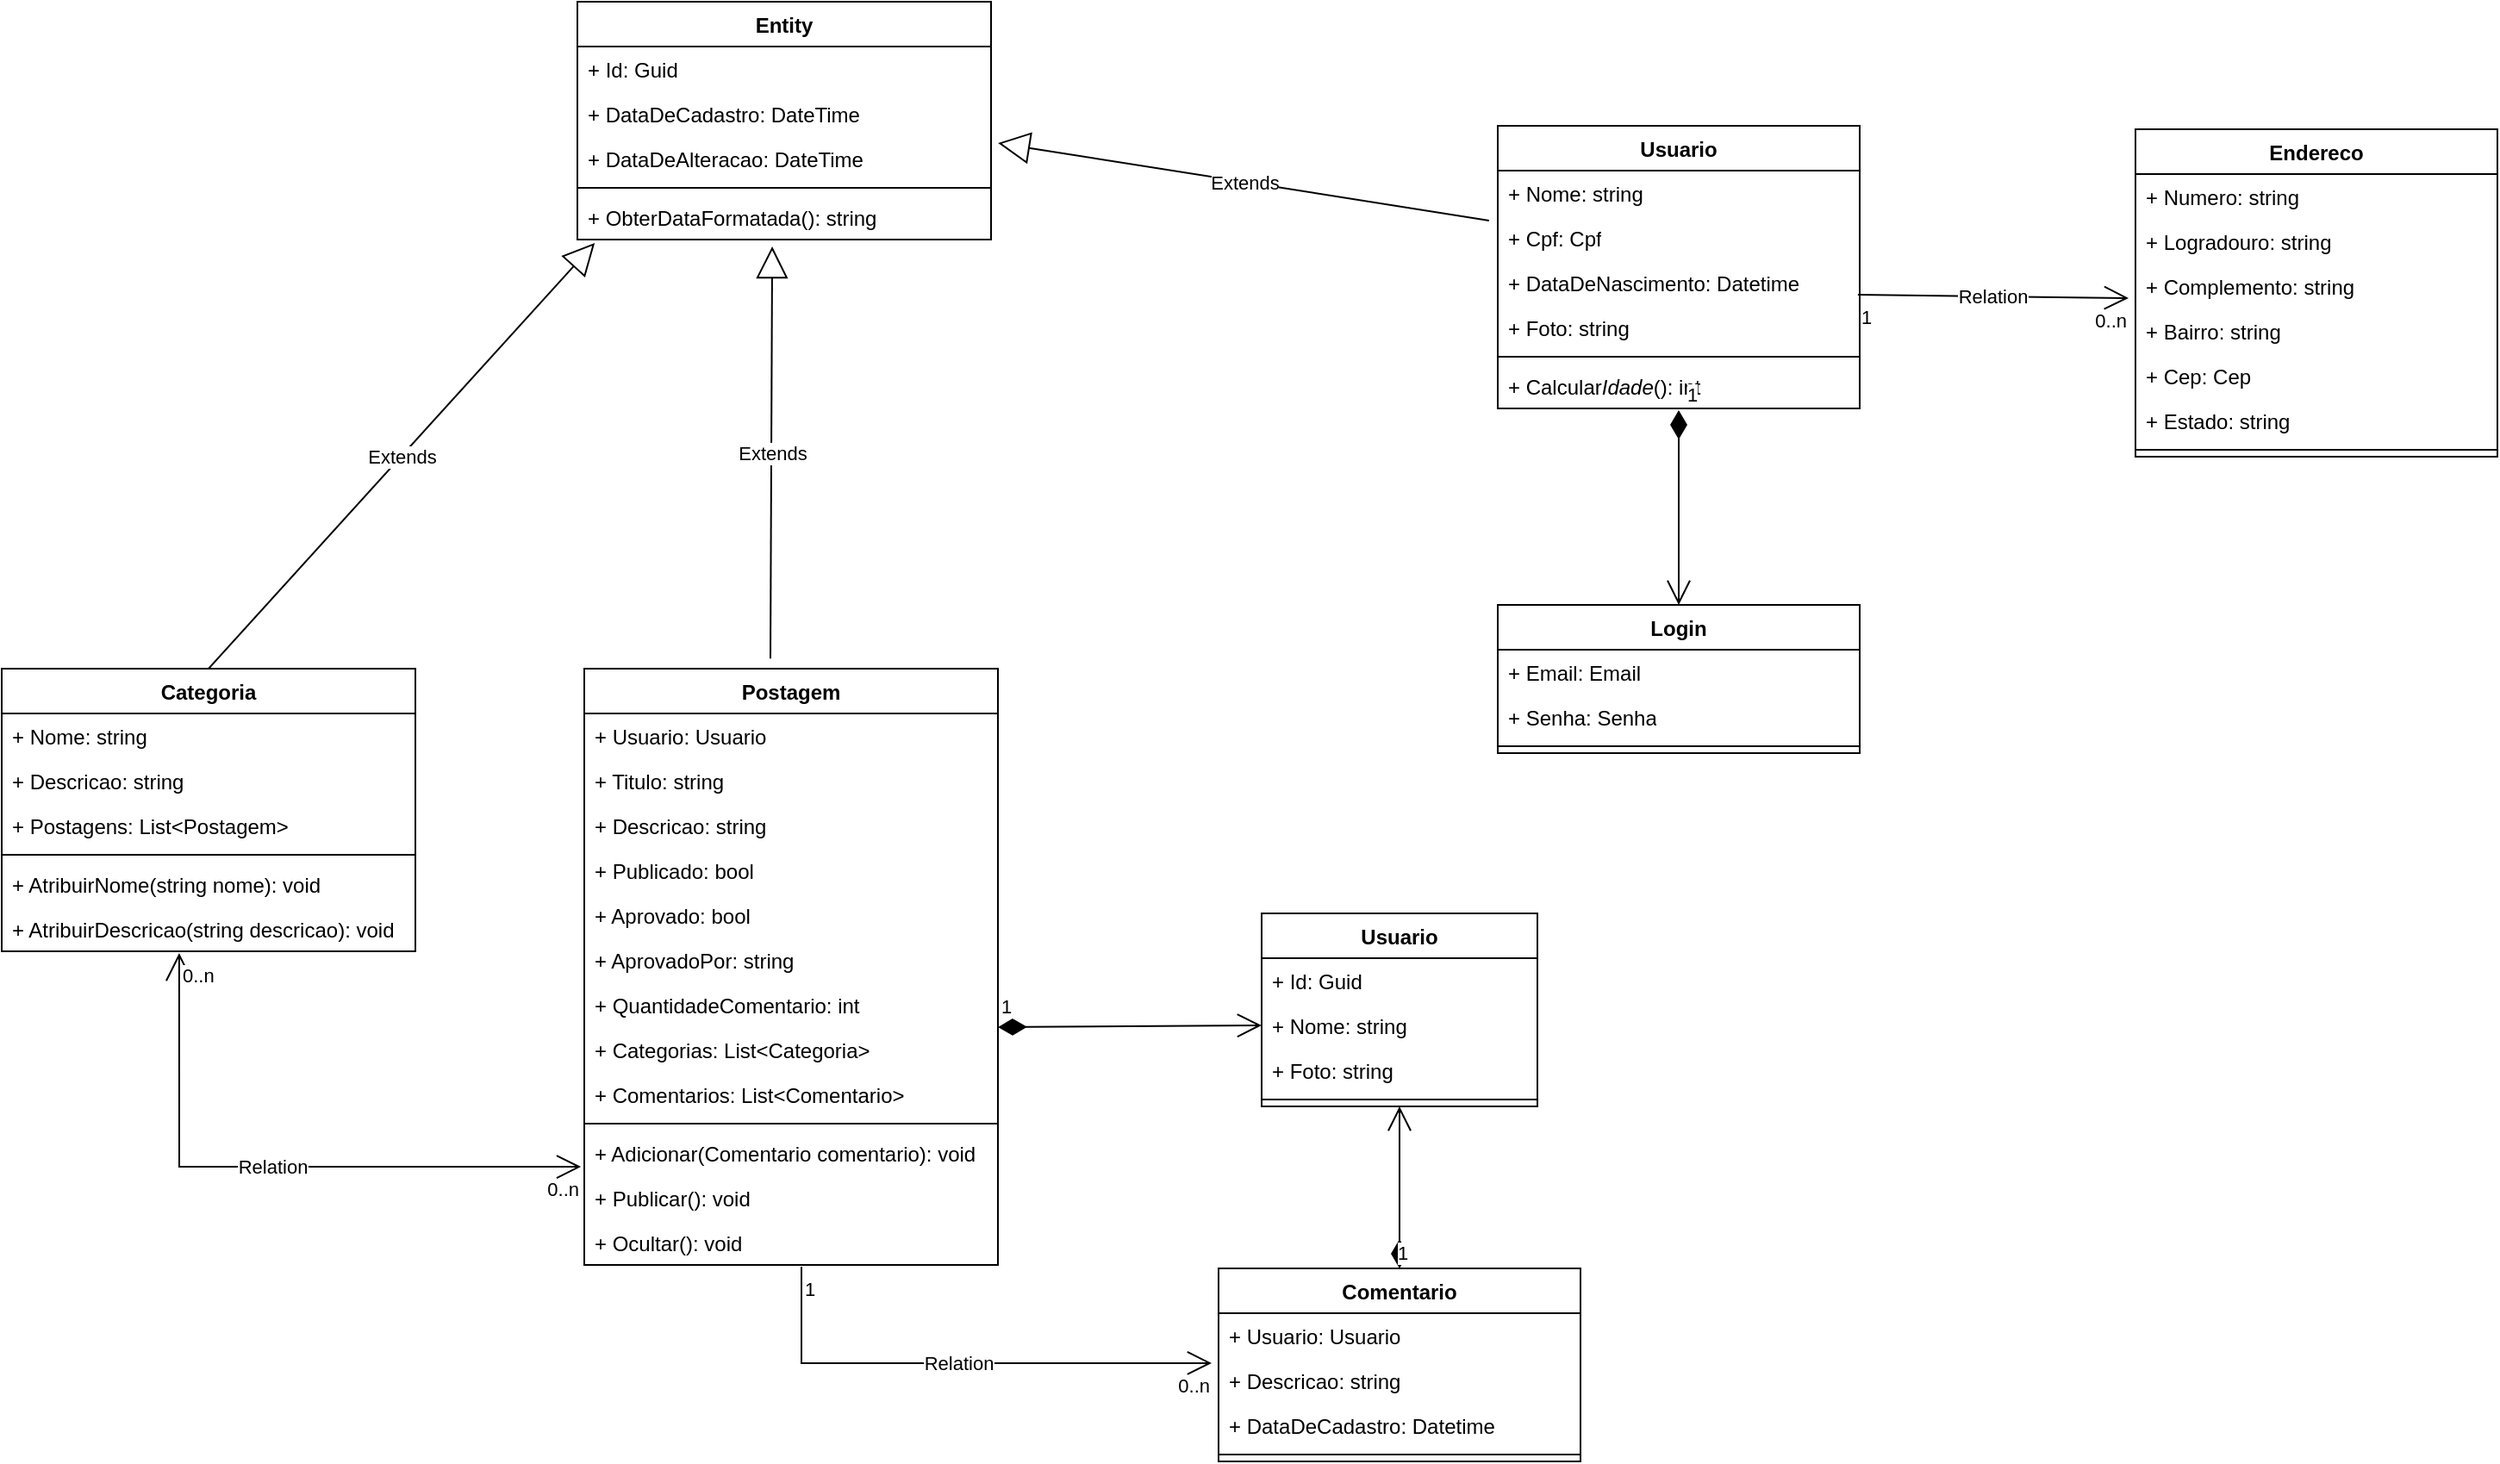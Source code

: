 <mxfile version="24.4.10" type="device">
  <diagram name="Página-1" id="zb-by8SzMCi2EKenonqb">
    <mxGraphModel dx="1434" dy="742" grid="1" gridSize="10" guides="1" tooltips="1" connect="1" arrows="1" fold="1" page="1" pageScale="1" pageWidth="2336" pageHeight="1654" math="0" shadow="0">
      <root>
        <mxCell id="0" />
        <mxCell id="1" parent="0" />
        <mxCell id="d13X16XrC_Dzcyip6PgD-1" value="Postagem" style="swimlane;fontStyle=1;align=center;verticalAlign=top;childLayout=stackLayout;horizontal=1;startSize=26;horizontalStack=0;resizeParent=1;resizeParentMax=0;resizeLast=0;collapsible=1;marginBottom=0;whiteSpace=wrap;html=1;" vertex="1" parent="1">
          <mxGeometry x="410" y="417" width="240" height="346" as="geometry" />
        </mxCell>
        <mxCell id="d13X16XrC_Dzcyip6PgD-2" value="+ Usuario: Usuario" style="text;strokeColor=none;fillColor=none;align=left;verticalAlign=top;spacingLeft=4;spacingRight=4;overflow=hidden;rotatable=0;points=[[0,0.5],[1,0.5]];portConstraint=eastwest;whiteSpace=wrap;html=1;" vertex="1" parent="d13X16XrC_Dzcyip6PgD-1">
          <mxGeometry y="26" width="240" height="26" as="geometry" />
        </mxCell>
        <mxCell id="d13X16XrC_Dzcyip6PgD-11" value="+ Titulo: string" style="text;strokeColor=none;fillColor=none;align=left;verticalAlign=top;spacingLeft=4;spacingRight=4;overflow=hidden;rotatable=0;points=[[0,0.5],[1,0.5]];portConstraint=eastwest;whiteSpace=wrap;html=1;" vertex="1" parent="d13X16XrC_Dzcyip6PgD-1">
          <mxGeometry y="52" width="240" height="26" as="geometry" />
        </mxCell>
        <mxCell id="d13X16XrC_Dzcyip6PgD-12" value="+ Descricao: string" style="text;strokeColor=none;fillColor=none;align=left;verticalAlign=top;spacingLeft=4;spacingRight=4;overflow=hidden;rotatable=0;points=[[0,0.5],[1,0.5]];portConstraint=eastwest;whiteSpace=wrap;html=1;" vertex="1" parent="d13X16XrC_Dzcyip6PgD-1">
          <mxGeometry y="78" width="240" height="26" as="geometry" />
        </mxCell>
        <mxCell id="d13X16XrC_Dzcyip6PgD-13" value="+ Publicado: bool" style="text;strokeColor=none;fillColor=none;align=left;verticalAlign=top;spacingLeft=4;spacingRight=4;overflow=hidden;rotatable=0;points=[[0,0.5],[1,0.5]];portConstraint=eastwest;whiteSpace=wrap;html=1;" vertex="1" parent="d13X16XrC_Dzcyip6PgD-1">
          <mxGeometry y="104" width="240" height="26" as="geometry" />
        </mxCell>
        <mxCell id="d13X16XrC_Dzcyip6PgD-30" value="+ Aprovado: bool" style="text;strokeColor=none;fillColor=none;align=left;verticalAlign=top;spacingLeft=4;spacingRight=4;overflow=hidden;rotatable=0;points=[[0,0.5],[1,0.5]];portConstraint=eastwest;whiteSpace=wrap;html=1;" vertex="1" parent="d13X16XrC_Dzcyip6PgD-1">
          <mxGeometry y="130" width="240" height="26" as="geometry" />
        </mxCell>
        <mxCell id="d13X16XrC_Dzcyip6PgD-31" value="+ AprovadoPor: string" style="text;strokeColor=none;fillColor=none;align=left;verticalAlign=top;spacingLeft=4;spacingRight=4;overflow=hidden;rotatable=0;points=[[0,0.5],[1,0.5]];portConstraint=eastwest;whiteSpace=wrap;html=1;" vertex="1" parent="d13X16XrC_Dzcyip6PgD-1">
          <mxGeometry y="156" width="240" height="26" as="geometry" />
        </mxCell>
        <mxCell id="d13X16XrC_Dzcyip6PgD-32" value="+ QuantidadeComentario: int" style="text;strokeColor=none;fillColor=none;align=left;verticalAlign=top;spacingLeft=4;spacingRight=4;overflow=hidden;rotatable=0;points=[[0,0.5],[1,0.5]];portConstraint=eastwest;whiteSpace=wrap;html=1;" vertex="1" parent="d13X16XrC_Dzcyip6PgD-1">
          <mxGeometry y="182" width="240" height="26" as="geometry" />
        </mxCell>
        <mxCell id="d13X16XrC_Dzcyip6PgD-53" value="+ Categorias: List&amp;lt;Categoria&amp;gt;" style="text;strokeColor=none;fillColor=none;align=left;verticalAlign=top;spacingLeft=4;spacingRight=4;overflow=hidden;rotatable=0;points=[[0,0.5],[1,0.5]];portConstraint=eastwest;whiteSpace=wrap;html=1;" vertex="1" parent="d13X16XrC_Dzcyip6PgD-1">
          <mxGeometry y="208" width="240" height="26" as="geometry" />
        </mxCell>
        <mxCell id="d13X16XrC_Dzcyip6PgD-80" value="+ Comentarios: List&amp;lt;Comentario&amp;gt;" style="text;strokeColor=none;fillColor=none;align=left;verticalAlign=top;spacingLeft=4;spacingRight=4;overflow=hidden;rotatable=0;points=[[0,0.5],[1,0.5]];portConstraint=eastwest;whiteSpace=wrap;html=1;" vertex="1" parent="d13X16XrC_Dzcyip6PgD-1">
          <mxGeometry y="234" width="240" height="26" as="geometry" />
        </mxCell>
        <mxCell id="d13X16XrC_Dzcyip6PgD-3" value="" style="line;strokeWidth=1;fillColor=none;align=left;verticalAlign=middle;spacingTop=-1;spacingLeft=3;spacingRight=3;rotatable=0;labelPosition=right;points=[];portConstraint=eastwest;strokeColor=inherit;" vertex="1" parent="d13X16XrC_Dzcyip6PgD-1">
          <mxGeometry y="260" width="240" height="8" as="geometry" />
        </mxCell>
        <mxCell id="d13X16XrC_Dzcyip6PgD-4" value="+ Adicionar(Comentario comentario): void" style="text;strokeColor=none;fillColor=none;align=left;verticalAlign=top;spacingLeft=4;spacingRight=4;overflow=hidden;rotatable=0;points=[[0,0.5],[1,0.5]];portConstraint=eastwest;whiteSpace=wrap;html=1;" vertex="1" parent="d13X16XrC_Dzcyip6PgD-1">
          <mxGeometry y="268" width="240" height="26" as="geometry" />
        </mxCell>
        <mxCell id="d13X16XrC_Dzcyip6PgD-22" value="+ Publicar(): void" style="text;strokeColor=none;fillColor=none;align=left;verticalAlign=top;spacingLeft=4;spacingRight=4;overflow=hidden;rotatable=0;points=[[0,0.5],[1,0.5]];portConstraint=eastwest;whiteSpace=wrap;html=1;" vertex="1" parent="d13X16XrC_Dzcyip6PgD-1">
          <mxGeometry y="294" width="240" height="26" as="geometry" />
        </mxCell>
        <mxCell id="d13X16XrC_Dzcyip6PgD-23" value="+ Ocultar(): void" style="text;strokeColor=none;fillColor=none;align=left;verticalAlign=top;spacingLeft=4;spacingRight=4;overflow=hidden;rotatable=0;points=[[0,0.5],[1,0.5]];portConstraint=eastwest;whiteSpace=wrap;html=1;" vertex="1" parent="d13X16XrC_Dzcyip6PgD-1">
          <mxGeometry y="320" width="240" height="26" as="geometry" />
        </mxCell>
        <mxCell id="d13X16XrC_Dzcyip6PgD-5" value="Usuario" style="swimlane;fontStyle=1;align=center;verticalAlign=top;childLayout=stackLayout;horizontal=1;startSize=26;horizontalStack=0;resizeParent=1;resizeParentMax=0;resizeLast=0;collapsible=1;marginBottom=0;whiteSpace=wrap;html=1;" vertex="1" parent="1">
          <mxGeometry x="803" y="559" width="160" height="112" as="geometry" />
        </mxCell>
        <mxCell id="d13X16XrC_Dzcyip6PgD-6" value="+ Id: Guid" style="text;strokeColor=none;fillColor=none;align=left;verticalAlign=top;spacingLeft=4;spacingRight=4;overflow=hidden;rotatable=0;points=[[0,0.5],[1,0.5]];portConstraint=eastwest;whiteSpace=wrap;html=1;" vertex="1" parent="d13X16XrC_Dzcyip6PgD-5">
          <mxGeometry y="26" width="160" height="26" as="geometry" />
        </mxCell>
        <mxCell id="d13X16XrC_Dzcyip6PgD-9" value="+ Nome: string" style="text;strokeColor=none;fillColor=none;align=left;verticalAlign=top;spacingLeft=4;spacingRight=4;overflow=hidden;rotatable=0;points=[[0,0.5],[1,0.5]];portConstraint=eastwest;whiteSpace=wrap;html=1;" vertex="1" parent="d13X16XrC_Dzcyip6PgD-5">
          <mxGeometry y="52" width="160" height="26" as="geometry" />
        </mxCell>
        <mxCell id="d13X16XrC_Dzcyip6PgD-10" value="+ Foto: string" style="text;strokeColor=none;fillColor=none;align=left;verticalAlign=top;spacingLeft=4;spacingRight=4;overflow=hidden;rotatable=0;points=[[0,0.5],[1,0.5]];portConstraint=eastwest;whiteSpace=wrap;html=1;" vertex="1" parent="d13X16XrC_Dzcyip6PgD-5">
          <mxGeometry y="78" width="160" height="26" as="geometry" />
        </mxCell>
        <mxCell id="d13X16XrC_Dzcyip6PgD-7" value="" style="line;strokeWidth=1;fillColor=none;align=left;verticalAlign=middle;spacingTop=-1;spacingLeft=3;spacingRight=3;rotatable=0;labelPosition=right;points=[];portConstraint=eastwest;strokeColor=inherit;" vertex="1" parent="d13X16XrC_Dzcyip6PgD-5">
          <mxGeometry y="104" width="160" height="8" as="geometry" />
        </mxCell>
        <mxCell id="d13X16XrC_Dzcyip6PgD-14" value="Comentario" style="swimlane;fontStyle=1;align=center;verticalAlign=top;childLayout=stackLayout;horizontal=1;startSize=26;horizontalStack=0;resizeParent=1;resizeParentMax=0;resizeLast=0;collapsible=1;marginBottom=0;whiteSpace=wrap;html=1;" vertex="1" parent="1">
          <mxGeometry x="778" y="765" width="210" height="112" as="geometry" />
        </mxCell>
        <mxCell id="d13X16XrC_Dzcyip6PgD-15" value="+ Usuario: Usuario" style="text;strokeColor=none;fillColor=none;align=left;verticalAlign=top;spacingLeft=4;spacingRight=4;overflow=hidden;rotatable=0;points=[[0,0.5],[1,0.5]];portConstraint=eastwest;whiteSpace=wrap;html=1;" vertex="1" parent="d13X16XrC_Dzcyip6PgD-14">
          <mxGeometry y="26" width="210" height="26" as="geometry" />
        </mxCell>
        <mxCell id="d13X16XrC_Dzcyip6PgD-17" value="+ Descricao: string" style="text;strokeColor=none;fillColor=none;align=left;verticalAlign=top;spacingLeft=4;spacingRight=4;overflow=hidden;rotatable=0;points=[[0,0.5],[1,0.5]];portConstraint=eastwest;whiteSpace=wrap;html=1;" vertex="1" parent="d13X16XrC_Dzcyip6PgD-14">
          <mxGeometry y="52" width="210" height="26" as="geometry" />
        </mxCell>
        <mxCell id="d13X16XrC_Dzcyip6PgD-24" value="+ DataDeCadastro: Datetime" style="text;strokeColor=none;fillColor=none;align=left;verticalAlign=top;spacingLeft=4;spacingRight=4;overflow=hidden;rotatable=0;points=[[0,0.5],[1,0.5]];portConstraint=eastwest;whiteSpace=wrap;html=1;" vertex="1" parent="d13X16XrC_Dzcyip6PgD-14">
          <mxGeometry y="78" width="210" height="26" as="geometry" />
        </mxCell>
        <mxCell id="d13X16XrC_Dzcyip6PgD-19" value="" style="line;strokeWidth=1;fillColor=none;align=left;verticalAlign=middle;spacingTop=-1;spacingLeft=3;spacingRight=3;rotatable=0;labelPosition=right;points=[];portConstraint=eastwest;strokeColor=inherit;" vertex="1" parent="d13X16XrC_Dzcyip6PgD-14">
          <mxGeometry y="104" width="210" height="8" as="geometry" />
        </mxCell>
        <mxCell id="d13X16XrC_Dzcyip6PgD-26" value="1" style="endArrow=open;html=1;endSize=12;startArrow=diamondThin;startSize=14;startFill=1;edgeStyle=orthogonalEdgeStyle;align=left;verticalAlign=bottom;rounded=0;entryX=0.5;entryY=1;entryDx=0;entryDy=0;exitX=0.5;exitY=0;exitDx=0;exitDy=0;" edge="1" parent="1" source="d13X16XrC_Dzcyip6PgD-14" target="d13X16XrC_Dzcyip6PgD-5">
          <mxGeometry x="-1" y="3" relative="1" as="geometry">
            <mxPoint x="743" y="681" as="sourcePoint" />
            <mxPoint x="1030" y="633" as="targetPoint" />
          </mxGeometry>
        </mxCell>
        <mxCell id="d13X16XrC_Dzcyip6PgD-34" value="Entity" style="swimlane;fontStyle=1;align=center;verticalAlign=top;childLayout=stackLayout;horizontal=1;startSize=26;horizontalStack=0;resizeParent=1;resizeParentMax=0;resizeLast=0;collapsible=1;marginBottom=0;whiteSpace=wrap;html=1;" vertex="1" parent="1">
          <mxGeometry x="406" y="30" width="240" height="138" as="geometry" />
        </mxCell>
        <mxCell id="d13X16XrC_Dzcyip6PgD-35" value="+ Id: Guid" style="text;strokeColor=none;fillColor=none;align=left;verticalAlign=top;spacingLeft=4;spacingRight=4;overflow=hidden;rotatable=0;points=[[0,0.5],[1,0.5]];portConstraint=eastwest;whiteSpace=wrap;html=1;" vertex="1" parent="d13X16XrC_Dzcyip6PgD-34">
          <mxGeometry y="26" width="240" height="26" as="geometry" />
        </mxCell>
        <mxCell id="d13X16XrC_Dzcyip6PgD-38" value="+ DataDeCadastro: DateTime" style="text;strokeColor=none;fillColor=none;align=left;verticalAlign=top;spacingLeft=4;spacingRight=4;overflow=hidden;rotatable=0;points=[[0,0.5],[1,0.5]];portConstraint=eastwest;whiteSpace=wrap;html=1;" vertex="1" parent="d13X16XrC_Dzcyip6PgD-34">
          <mxGeometry y="52" width="240" height="26" as="geometry" />
        </mxCell>
        <mxCell id="d13X16XrC_Dzcyip6PgD-39" value="+ DataDeAlteracao: DateTime" style="text;strokeColor=none;fillColor=none;align=left;verticalAlign=top;spacingLeft=4;spacingRight=4;overflow=hidden;rotatable=0;points=[[0,0.5],[1,0.5]];portConstraint=eastwest;whiteSpace=wrap;html=1;" vertex="1" parent="d13X16XrC_Dzcyip6PgD-34">
          <mxGeometry y="78" width="240" height="26" as="geometry" />
        </mxCell>
        <mxCell id="d13X16XrC_Dzcyip6PgD-36" value="" style="line;strokeWidth=1;fillColor=none;align=left;verticalAlign=middle;spacingTop=-1;spacingLeft=3;spacingRight=3;rotatable=0;labelPosition=right;points=[];portConstraint=eastwest;strokeColor=inherit;" vertex="1" parent="d13X16XrC_Dzcyip6PgD-34">
          <mxGeometry y="104" width="240" height="8" as="geometry" />
        </mxCell>
        <mxCell id="d13X16XrC_Dzcyip6PgD-37" value="+ ObterDataFormatada(): string" style="text;strokeColor=none;fillColor=none;align=left;verticalAlign=top;spacingLeft=4;spacingRight=4;overflow=hidden;rotatable=0;points=[[0,0.5],[1,0.5]];portConstraint=eastwest;whiteSpace=wrap;html=1;" vertex="1" parent="d13X16XrC_Dzcyip6PgD-34">
          <mxGeometry y="112" width="240" height="26" as="geometry" />
        </mxCell>
        <mxCell id="d13X16XrC_Dzcyip6PgD-40" value="Extends" style="endArrow=block;endSize=16;endFill=0;html=1;rounded=0;entryX=0.471;entryY=1.154;entryDx=0;entryDy=0;entryPerimeter=0;exitX=0.45;exitY=-0.017;exitDx=0;exitDy=0;exitPerimeter=0;" edge="1" parent="1" source="d13X16XrC_Dzcyip6PgD-1" target="d13X16XrC_Dzcyip6PgD-37">
          <mxGeometry width="160" relative="1" as="geometry">
            <mxPoint x="580" y="370" as="sourcePoint" />
            <mxPoint x="740" y="370" as="targetPoint" />
          </mxGeometry>
        </mxCell>
        <mxCell id="d13X16XrC_Dzcyip6PgD-41" value="Categoria" style="swimlane;fontStyle=1;align=center;verticalAlign=top;childLayout=stackLayout;horizontal=1;startSize=26;horizontalStack=0;resizeParent=1;resizeParentMax=0;resizeLast=0;collapsible=1;marginBottom=0;whiteSpace=wrap;html=1;" vertex="1" parent="1">
          <mxGeometry x="72" y="417" width="240" height="164" as="geometry" />
        </mxCell>
        <mxCell id="d13X16XrC_Dzcyip6PgD-43" value="+ Nome: string" style="text;strokeColor=none;fillColor=none;align=left;verticalAlign=top;spacingLeft=4;spacingRight=4;overflow=hidden;rotatable=0;points=[[0,0.5],[1,0.5]];portConstraint=eastwest;whiteSpace=wrap;html=1;" vertex="1" parent="d13X16XrC_Dzcyip6PgD-41">
          <mxGeometry y="26" width="240" height="26" as="geometry" />
        </mxCell>
        <mxCell id="d13X16XrC_Dzcyip6PgD-44" value="+ Descricao: string" style="text;strokeColor=none;fillColor=none;align=left;verticalAlign=top;spacingLeft=4;spacingRight=4;overflow=hidden;rotatable=0;points=[[0,0.5],[1,0.5]];portConstraint=eastwest;whiteSpace=wrap;html=1;" vertex="1" parent="d13X16XrC_Dzcyip6PgD-41">
          <mxGeometry y="52" width="240" height="26" as="geometry" />
        </mxCell>
        <mxCell id="d13X16XrC_Dzcyip6PgD-52" value="+ Postagens: List&amp;lt;Postagem&amp;gt;" style="text;strokeColor=none;fillColor=none;align=left;verticalAlign=top;spacingLeft=4;spacingRight=4;overflow=hidden;rotatable=0;points=[[0,0.5],[1,0.5]];portConstraint=eastwest;whiteSpace=wrap;html=1;" vertex="1" parent="d13X16XrC_Dzcyip6PgD-41">
          <mxGeometry y="78" width="240" height="26" as="geometry" />
        </mxCell>
        <mxCell id="d13X16XrC_Dzcyip6PgD-45" value="" style="line;strokeWidth=1;fillColor=none;align=left;verticalAlign=middle;spacingTop=-1;spacingLeft=3;spacingRight=3;rotatable=0;labelPosition=right;points=[];portConstraint=eastwest;strokeColor=inherit;" vertex="1" parent="d13X16XrC_Dzcyip6PgD-41">
          <mxGeometry y="104" width="240" height="8" as="geometry" />
        </mxCell>
        <mxCell id="d13X16XrC_Dzcyip6PgD-46" value="+ AtribuirNome(string nome): void" style="text;strokeColor=none;fillColor=none;align=left;verticalAlign=top;spacingLeft=4;spacingRight=4;overflow=hidden;rotatable=0;points=[[0,0.5],[1,0.5]];portConstraint=eastwest;whiteSpace=wrap;html=1;" vertex="1" parent="d13X16XrC_Dzcyip6PgD-41">
          <mxGeometry y="112" width="240" height="26" as="geometry" />
        </mxCell>
        <mxCell id="d13X16XrC_Dzcyip6PgD-48" value="+ AtribuirDescricao(string descricao): void" style="text;strokeColor=none;fillColor=none;align=left;verticalAlign=top;spacingLeft=4;spacingRight=4;overflow=hidden;rotatable=0;points=[[0,0.5],[1,0.5]];portConstraint=eastwest;whiteSpace=wrap;html=1;" vertex="1" parent="d13X16XrC_Dzcyip6PgD-41">
          <mxGeometry y="138" width="240" height="26" as="geometry" />
        </mxCell>
        <mxCell id="d13X16XrC_Dzcyip6PgD-47" value="Extends" style="endArrow=block;endSize=16;endFill=0;html=1;rounded=0;entryX=0.042;entryY=1.077;entryDx=0;entryDy=0;exitX=0.5;exitY=0;exitDx=0;exitDy=0;entryPerimeter=0;" edge="1" parent="1" source="d13X16XrC_Dzcyip6PgD-41" target="d13X16XrC_Dzcyip6PgD-37">
          <mxGeometry width="160" relative="1" as="geometry">
            <mxPoint x="189.5" y="223" as="sourcePoint" />
            <mxPoint x="190.5" y="140" as="targetPoint" />
          </mxGeometry>
        </mxCell>
        <mxCell id="d13X16XrC_Dzcyip6PgD-49" value="Relation" style="endArrow=open;html=1;endSize=12;startArrow=open;startSize=14;startFill=0;rounded=0;edgeStyle=orthogonalEdgeStyle;endFill=0;curved=0;exitX=0.429;exitY=1.038;exitDx=0;exitDy=0;exitPerimeter=0;entryX=-0.008;entryY=0.808;entryDx=0;entryDy=0;entryPerimeter=0;" edge="1" parent="1" source="d13X16XrC_Dzcyip6PgD-48" target="d13X16XrC_Dzcyip6PgD-4">
          <mxGeometry relative="1" as="geometry">
            <mxPoint x="120" y="757" as="sourcePoint" />
            <mxPoint x="280" y="757" as="targetPoint" />
          </mxGeometry>
        </mxCell>
        <mxCell id="d13X16XrC_Dzcyip6PgD-50" value="0..n" style="edgeLabel;resizable=0;html=1;align=left;verticalAlign=top;" connectable="0" vertex="1" parent="d13X16XrC_Dzcyip6PgD-49">
          <mxGeometry x="-1" relative="1" as="geometry" />
        </mxCell>
        <mxCell id="d13X16XrC_Dzcyip6PgD-51" value="0..n" style="edgeLabel;resizable=0;html=1;align=right;verticalAlign=top;" connectable="0" vertex="1" parent="d13X16XrC_Dzcyip6PgD-49">
          <mxGeometry x="1" relative="1" as="geometry" />
        </mxCell>
        <mxCell id="d13X16XrC_Dzcyip6PgD-62" value="Usuario" style="swimlane;fontStyle=1;align=center;verticalAlign=top;childLayout=stackLayout;horizontal=1;startSize=26;horizontalStack=0;resizeParent=1;resizeParentMax=0;resizeLast=0;collapsible=1;marginBottom=0;whiteSpace=wrap;html=1;" vertex="1" parent="1">
          <mxGeometry x="940" y="102" width="210" height="164" as="geometry" />
        </mxCell>
        <mxCell id="d13X16XrC_Dzcyip6PgD-56" value="+ Nome: string" style="text;strokeColor=none;fillColor=none;align=left;verticalAlign=top;spacingLeft=4;spacingRight=4;overflow=hidden;rotatable=0;points=[[0,0.5],[1,0.5]];portConstraint=eastwest;whiteSpace=wrap;html=1;" vertex="1" parent="d13X16XrC_Dzcyip6PgD-62">
          <mxGeometry y="26" width="210" height="26" as="geometry" />
        </mxCell>
        <mxCell id="d13X16XrC_Dzcyip6PgD-60" value="+ Cpf: Cpf" style="text;strokeColor=none;fillColor=none;align=left;verticalAlign=top;spacingLeft=4;spacingRight=4;overflow=hidden;rotatable=0;points=[[0,0.5],[1,0.5]];portConstraint=eastwest;whiteSpace=wrap;html=1;" vertex="1" parent="d13X16XrC_Dzcyip6PgD-62">
          <mxGeometry y="52" width="210" height="26" as="geometry" />
        </mxCell>
        <mxCell id="d13X16XrC_Dzcyip6PgD-61" value="+ DataDeNascimento: Datetime" style="text;strokeColor=none;fillColor=none;align=left;verticalAlign=top;spacingLeft=4;spacingRight=4;overflow=hidden;rotatable=0;points=[[0,0.5],[1,0.5]];portConstraint=eastwest;whiteSpace=wrap;html=1;" vertex="1" parent="d13X16XrC_Dzcyip6PgD-62">
          <mxGeometry y="78" width="210" height="26" as="geometry" />
        </mxCell>
        <mxCell id="d13X16XrC_Dzcyip6PgD-57" value="+ Foto: string" style="text;strokeColor=none;fillColor=none;align=left;verticalAlign=top;spacingLeft=4;spacingRight=4;overflow=hidden;rotatable=0;points=[[0,0.5],[1,0.5]];portConstraint=eastwest;whiteSpace=wrap;html=1;" vertex="1" parent="d13X16XrC_Dzcyip6PgD-62">
          <mxGeometry y="104" width="210" height="26" as="geometry" />
        </mxCell>
        <mxCell id="d13X16XrC_Dzcyip6PgD-64" value="" style="line;strokeWidth=1;fillColor=none;align=left;verticalAlign=middle;spacingTop=-1;spacingLeft=3;spacingRight=3;rotatable=0;labelPosition=right;points=[];portConstraint=eastwest;strokeColor=inherit;" vertex="1" parent="d13X16XrC_Dzcyip6PgD-62">
          <mxGeometry y="130" width="210" height="8" as="geometry" />
        </mxCell>
        <mxCell id="d13X16XrC_Dzcyip6PgD-65" value="+ Calcular&lt;i&gt;Idade&lt;/i&gt;(): int" style="text;strokeColor=none;fillColor=none;align=left;verticalAlign=top;spacingLeft=4;spacingRight=4;overflow=hidden;rotatable=0;points=[[0,0.5],[1,0.5]];portConstraint=eastwest;whiteSpace=wrap;html=1;" vertex="1" parent="d13X16XrC_Dzcyip6PgD-62">
          <mxGeometry y="138" width="210" height="26" as="geometry" />
        </mxCell>
        <mxCell id="d13X16XrC_Dzcyip6PgD-67" value="Endereco" style="swimlane;fontStyle=1;align=center;verticalAlign=top;childLayout=stackLayout;horizontal=1;startSize=26;horizontalStack=0;resizeParent=1;resizeParentMax=0;resizeLast=0;collapsible=1;marginBottom=0;whiteSpace=wrap;html=1;" vertex="1" parent="1">
          <mxGeometry x="1310" y="104" width="210" height="190" as="geometry" />
        </mxCell>
        <mxCell id="d13X16XrC_Dzcyip6PgD-75" value="+ Numero: string" style="text;strokeColor=none;fillColor=none;align=left;verticalAlign=top;spacingLeft=4;spacingRight=4;overflow=hidden;rotatable=0;points=[[0,0.5],[1,0.5]];portConstraint=eastwest;whiteSpace=wrap;html=1;" vertex="1" parent="d13X16XrC_Dzcyip6PgD-67">
          <mxGeometry y="26" width="210" height="26" as="geometry" />
        </mxCell>
        <mxCell id="d13X16XrC_Dzcyip6PgD-68" value="+ Logradouro: string" style="text;strokeColor=none;fillColor=none;align=left;verticalAlign=top;spacingLeft=4;spacingRight=4;overflow=hidden;rotatable=0;points=[[0,0.5],[1,0.5]];portConstraint=eastwest;whiteSpace=wrap;html=1;" vertex="1" parent="d13X16XrC_Dzcyip6PgD-67">
          <mxGeometry y="52" width="210" height="26" as="geometry" />
        </mxCell>
        <mxCell id="d13X16XrC_Dzcyip6PgD-76" value="+ Complemento: string" style="text;strokeColor=none;fillColor=none;align=left;verticalAlign=top;spacingLeft=4;spacingRight=4;overflow=hidden;rotatable=0;points=[[0,0.5],[1,0.5]];portConstraint=eastwest;whiteSpace=wrap;html=1;" vertex="1" parent="d13X16XrC_Dzcyip6PgD-67">
          <mxGeometry y="78" width="210" height="26" as="geometry" />
        </mxCell>
        <mxCell id="d13X16XrC_Dzcyip6PgD-69" value="+ Bairro: string" style="text;strokeColor=none;fillColor=none;align=left;verticalAlign=top;spacingLeft=4;spacingRight=4;overflow=hidden;rotatable=0;points=[[0,0.5],[1,0.5]];portConstraint=eastwest;whiteSpace=wrap;html=1;" vertex="1" parent="d13X16XrC_Dzcyip6PgD-67">
          <mxGeometry y="104" width="210" height="26" as="geometry" />
        </mxCell>
        <mxCell id="d13X16XrC_Dzcyip6PgD-70" value="+ Cep: Cep" style="text;strokeColor=none;fillColor=none;align=left;verticalAlign=top;spacingLeft=4;spacingRight=4;overflow=hidden;rotatable=0;points=[[0,0.5],[1,0.5]];portConstraint=eastwest;whiteSpace=wrap;html=1;" vertex="1" parent="d13X16XrC_Dzcyip6PgD-67">
          <mxGeometry y="130" width="210" height="26" as="geometry" />
        </mxCell>
        <mxCell id="d13X16XrC_Dzcyip6PgD-71" value="+ Estado: string" style="text;strokeColor=none;fillColor=none;align=left;verticalAlign=top;spacingLeft=4;spacingRight=4;overflow=hidden;rotatable=0;points=[[0,0.5],[1,0.5]];portConstraint=eastwest;whiteSpace=wrap;html=1;" vertex="1" parent="d13X16XrC_Dzcyip6PgD-67">
          <mxGeometry y="156" width="210" height="26" as="geometry" />
        </mxCell>
        <mxCell id="d13X16XrC_Dzcyip6PgD-73" value="" style="line;strokeWidth=1;fillColor=none;align=left;verticalAlign=middle;spacingTop=-1;spacingLeft=3;spacingRight=3;rotatable=0;labelPosition=right;points=[];portConstraint=eastwest;strokeColor=inherit;" vertex="1" parent="d13X16XrC_Dzcyip6PgD-67">
          <mxGeometry y="182" width="210" height="8" as="geometry" />
        </mxCell>
        <mxCell id="d13X16XrC_Dzcyip6PgD-25" value="1" style="endArrow=open;html=1;endSize=12;startArrow=diamondThin;startSize=14;startFill=1;align=left;verticalAlign=bottom;rounded=0;entryX=0;entryY=0.5;entryDx=0;entryDy=0;exitX=1;exitY=0;exitDx=0;exitDy=0;exitPerimeter=0;" edge="1" parent="1" source="d13X16XrC_Dzcyip6PgD-53" target="d13X16XrC_Dzcyip6PgD-9">
          <mxGeometry x="-1" y="3" relative="1" as="geometry">
            <mxPoint x="697" y="535" as="sourcePoint" />
            <mxPoint x="857" y="535" as="targetPoint" />
          </mxGeometry>
        </mxCell>
        <mxCell id="d13X16XrC_Dzcyip6PgD-27" value="Relation" style="endArrow=open;html=1;endSize=12;startArrow=none;startSize=14;startFill=0;edgeStyle=orthogonalEdgeStyle;rounded=0;entryX=-0.019;entryY=0.115;entryDx=0;entryDy=0;entryPerimeter=0;exitX=0.525;exitY=1.038;exitDx=0;exitDy=0;exitPerimeter=0;" edge="1" parent="1" source="d13X16XrC_Dzcyip6PgD-23" target="d13X16XrC_Dzcyip6PgD-17">
          <mxGeometry relative="1" as="geometry">
            <mxPoint x="507.0" y="645.002" as="sourcePoint" />
            <mxPoint x="902.08" y="840" as="targetPoint" />
          </mxGeometry>
        </mxCell>
        <mxCell id="d13X16XrC_Dzcyip6PgD-28" value="1" style="edgeLabel;resizable=0;html=1;align=left;verticalAlign=top;" connectable="0" vertex="1" parent="d13X16XrC_Dzcyip6PgD-27">
          <mxGeometry x="-1" relative="1" as="geometry" />
        </mxCell>
        <mxCell id="d13X16XrC_Dzcyip6PgD-29" value="0..n" style="edgeLabel;resizable=0;html=1;align=right;verticalAlign=top;" connectable="0" vertex="1" parent="d13X16XrC_Dzcyip6PgD-27">
          <mxGeometry x="1" relative="1" as="geometry" />
        </mxCell>
        <mxCell id="d13X16XrC_Dzcyip6PgD-77" value="Relation" style="endArrow=open;html=1;endSize=12;startArrow=none;startSize=14;startFill=0;rounded=0;entryX=-0.019;entryY=0.769;entryDx=0;entryDy=0;entryPerimeter=0;exitX=0.995;exitY=0.769;exitDx=0;exitDy=0;exitPerimeter=0;" edge="1" parent="1" source="d13X16XrC_Dzcyip6PgD-61" target="d13X16XrC_Dzcyip6PgD-76">
          <mxGeometry relative="1" as="geometry">
            <mxPoint x="1010" y="370" as="sourcePoint" />
            <mxPoint x="1382" y="452" as="targetPoint" />
          </mxGeometry>
        </mxCell>
        <mxCell id="d13X16XrC_Dzcyip6PgD-78" value="1" style="edgeLabel;resizable=0;html=1;align=left;verticalAlign=top;" connectable="0" vertex="1" parent="d13X16XrC_Dzcyip6PgD-77">
          <mxGeometry x="-1" relative="1" as="geometry" />
        </mxCell>
        <mxCell id="d13X16XrC_Dzcyip6PgD-79" value="0..n" style="edgeLabel;resizable=0;html=1;align=right;verticalAlign=top;" connectable="0" vertex="1" parent="d13X16XrC_Dzcyip6PgD-77">
          <mxGeometry x="1" relative="1" as="geometry" />
        </mxCell>
        <mxCell id="d13X16XrC_Dzcyip6PgD-81" value="Extends" style="endArrow=block;endSize=16;endFill=0;html=1;rounded=0;entryX=1.017;entryY=0.154;entryDx=0;entryDy=0;entryPerimeter=0;exitX=-0.024;exitY=0.115;exitDx=0;exitDy=0;exitPerimeter=0;" edge="1" parent="1" source="d13X16XrC_Dzcyip6PgD-60" target="d13X16XrC_Dzcyip6PgD-39">
          <mxGeometry width="160" relative="1" as="geometry">
            <mxPoint x="910" y="320" as="sourcePoint" />
            <mxPoint x="750" y="320" as="targetPoint" />
          </mxGeometry>
        </mxCell>
        <mxCell id="d13X16XrC_Dzcyip6PgD-82" value="Login" style="swimlane;fontStyle=1;align=center;verticalAlign=top;childLayout=stackLayout;horizontal=1;startSize=26;horizontalStack=0;resizeParent=1;resizeParentMax=0;resizeLast=0;collapsible=1;marginBottom=0;whiteSpace=wrap;html=1;" vertex="1" parent="1">
          <mxGeometry x="940" y="380" width="210" height="86" as="geometry" />
        </mxCell>
        <mxCell id="d13X16XrC_Dzcyip6PgD-83" value="+ Email: Email" style="text;strokeColor=none;fillColor=none;align=left;verticalAlign=top;spacingLeft=4;spacingRight=4;overflow=hidden;rotatable=0;points=[[0,0.5],[1,0.5]];portConstraint=eastwest;whiteSpace=wrap;html=1;" vertex="1" parent="d13X16XrC_Dzcyip6PgD-82">
          <mxGeometry y="26" width="210" height="26" as="geometry" />
        </mxCell>
        <mxCell id="d13X16XrC_Dzcyip6PgD-86" value="+ Senha: Senha" style="text;strokeColor=none;fillColor=none;align=left;verticalAlign=top;spacingLeft=4;spacingRight=4;overflow=hidden;rotatable=0;points=[[0,0.5],[1,0.5]];portConstraint=eastwest;whiteSpace=wrap;html=1;" vertex="1" parent="d13X16XrC_Dzcyip6PgD-82">
          <mxGeometry y="52" width="210" height="26" as="geometry" />
        </mxCell>
        <mxCell id="d13X16XrC_Dzcyip6PgD-84" value="" style="line;strokeWidth=1;fillColor=none;align=left;verticalAlign=middle;spacingTop=-1;spacingLeft=3;spacingRight=3;rotatable=0;labelPosition=right;points=[];portConstraint=eastwest;strokeColor=inherit;" vertex="1" parent="d13X16XrC_Dzcyip6PgD-82">
          <mxGeometry y="78" width="210" height="8" as="geometry" />
        </mxCell>
        <mxCell id="d13X16XrC_Dzcyip6PgD-87" value="1" style="endArrow=open;html=1;endSize=12;startArrow=diamondThin;startSize=14;startFill=1;align=left;verticalAlign=bottom;rounded=0;entryX=0.5;entryY=0;entryDx=0;entryDy=0;exitX=0.5;exitY=1.038;exitDx=0;exitDy=0;exitPerimeter=0;" edge="1" parent="1" source="d13X16XrC_Dzcyip6PgD-65" target="d13X16XrC_Dzcyip6PgD-82">
          <mxGeometry x="-1" y="3" relative="1" as="geometry">
            <mxPoint x="1080" y="401" as="sourcePoint" />
            <mxPoint x="1233" y="400" as="targetPoint" />
          </mxGeometry>
        </mxCell>
      </root>
    </mxGraphModel>
  </diagram>
</mxfile>
